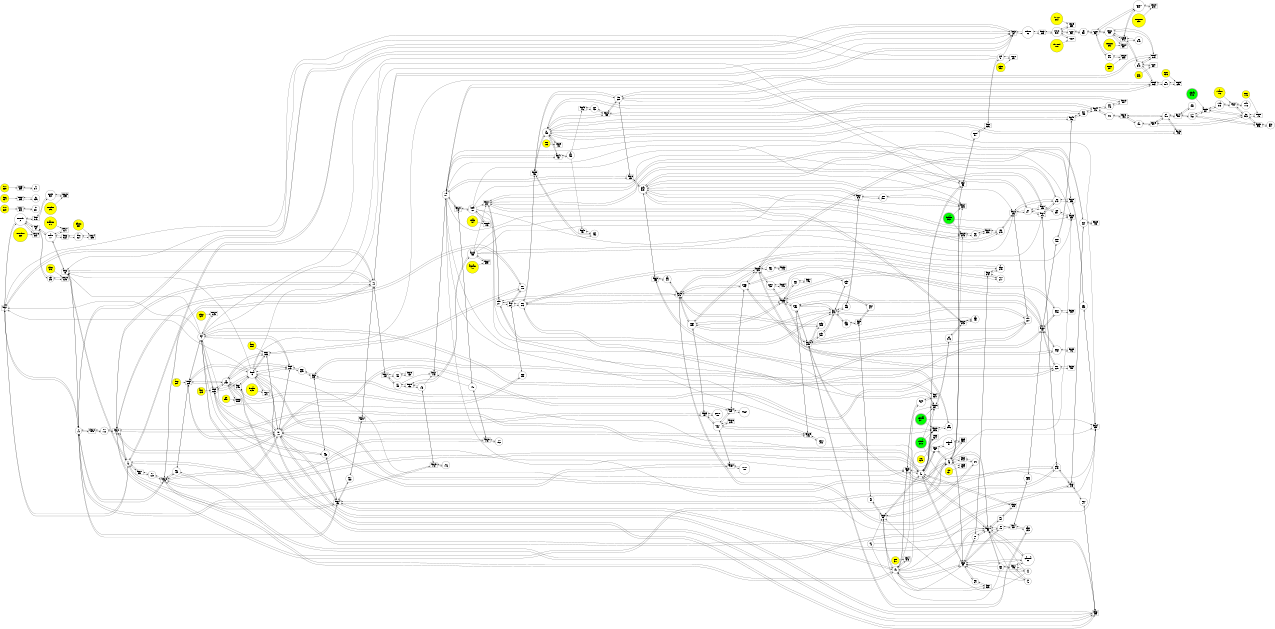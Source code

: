 digraph G {
rankdir = LR;
size ="8.5"
node [shape = box, fillcolor = white, style = filled, label="keq1
1"]; keq1;
node [shape = box, fillcolor = white, style = filled, label="keq2
16"]; keq2;
node [shape = box, fillcolor = white, style = filled, label="keq3
25"]; keq3;
node [shape = box, fillcolor = white, style = filled, label="keq4
34"]; keq4;
node [shape = box, fillcolor = white, style = filled, label="keq5
39"]; keq5;
node [shape = box, fillcolor = white, style = filled, label="keq6
50"]; keq6;
node [shape = box, fillcolor = white, style = filled, label="keq7
56"]; keq7;
node [shape = box, fillcolor = white, style = filled, label="keq8
63"]; keq8;
node [shape = box, fillcolor = white, style = filled, label="keq9
83"]; keq9;
node [shape = box, fillcolor = white, style = filled, label="keq10
93"]; keq10;
node [shape = box, fillcolor = white, style = filled, label="keq11
106"]; keq11;
node [shape = box, fillcolor = white, style = filled, label="keq12
111"]; keq12;
node [shape = box, fillcolor = white, style = filled, label="keq13
122"]; keq13;
node [shape = box, fillcolor = white, style = filled, label="keq14
132"]; keq14;
node [shape = box, fillcolor = white, style = filled, label="keq15
142"]; keq15;
node [shape = box, fillcolor = white, style = filled, label="keq16
148"]; keq16;
node [shape = box, fillcolor = white, style = filled, label="keq17
154"]; keq17;
node [shape = box, fillcolor = white, style = filled, label="keq18
160"]; keq18;
node [shape = box, fillcolor = white, style = filled, label="keq19
162"]; keq19;
node [shape = box, fillcolor = white, style = filled, label="keq20
167"]; keq20;
node [shape = box, fillcolor = white, style = filled, label="keq21
173"]; keq21;
node [shape = box, fillcolor = white, style = filled, label="keq22
178"]; keq22;
node [shape = box, fillcolor = white, style = filled, label="keq23
184"]; keq23;
node [shape = box, fillcolor = white, style = filled, label="keq24
191"]; keq24;
node [shape = box, fillcolor = white, style = filled, label="keq25
198"]; keq25;
node [shape = box, fillcolor = white, style = filled, label="keq26
205"]; keq26;
node [shape = box, fillcolor = white, style = filled, label="feq1
207"]; feq1;
node [shape = box, fillcolor = white, style = filled, label="feq2
215"]; feq2;
node [shape = box, fillcolor = white, style = filled, label="feq3
223"]; feq3;
node [shape = box, fillcolor = white, style = filled, label="feq4
231"]; feq4;
node [shape = box, fillcolor = white, style = filled, label="feq5
237"]; feq5;
node [shape = box, fillcolor = white, style = filled, label="feq6
243"]; feq6;
node [shape = box, fillcolor = white, style = filled, label="feq7
249"]; feq7;
node [shape = box, fillcolor = white, style = filled, label="feq8
255"]; feq8;
node [shape = box, fillcolor = white, style = filled, label="feq9
261"]; feq9;
node [shape = box, fillcolor = white, style = filled, label="feq10
267"]; feq10;
node [shape = box, fillcolor = white, style = filled, label="feq11
277"]; feq11;
node [shape = box, fillcolor = white, style = filled, label="feq12
282"]; feq12;
node [shape = box, fillcolor = white, style = filled, label="feq13
289"]; feq13;
node [shape = box, fillcolor = white, style = filled, label="feq14
301"]; feq14;
node [shape = box, fillcolor = white, style = filled, label="feq15
312"]; feq15;
node [shape = box, fillcolor = white, style = filled, label="feq16
322"]; feq16;
node [shape = box, fillcolor = white, style = filled, label="feq17
328"]; feq17;
node [shape = box, fillcolor = white, style = filled, label="feq18
333"]; feq18;
node [shape = box, fillcolor = white, style = filled, label="feq19
338"]; feq19;
node [shape = box, fillcolor = white, style = filled, label="feq20
343"]; feq20;
node [shape = box, fillcolor = white, style = filled, label="feq21
348"]; feq21;
node [shape = box, fillcolor = white, style = filled, label="feq22
353"]; feq22;
node [shape = box, fillcolor = white, style = filled, label="feq23
358"]; feq23;
node [shape = box, fillcolor = white, style = filled, label="feq24
365"]; feq24;
node [shape = box, fillcolor = white, style = filled, label="feq25
375"]; feq25;
node [shape = box, fillcolor = white, style = filled, label="feq26
381"]; feq26;
node [shape = box, fillcolor = white, style = filled, label="feq27
389"]; feq27;
node [shape = box, fillcolor = white, style = filled, label="feq28
395"]; feq28;
node [shape = box, fillcolor = white, style = filled, label="feq29
403"]; feq29;
node [shape = box, fillcolor = white, style = filled, label="feq30
405"]; feq30;
node [shape = box, fillcolor = white, style = filled, label="feq31
407"]; feq31;
node [shape = box, fillcolor = white, style = filled, label="feq32
419"]; feq32;
node [shape = box, fillcolor = white, style = filled, label="feq33
430"]; feq33;
node [shape = box, fillcolor = white, style = filled, label="feq34
440"]; feq34;
node [shape = box, fillcolor = white, style = filled, label="feq35
442"]; feq35;
node [shape = box, fillcolor = white, style = filled, label="feq36
444"]; feq36;
node [shape = box, fillcolor = white, style = filled, label="feq37
446"]; feq37;
node [shape = box, fillcolor = white, style = filled, label="feq38
448"]; feq38;
node [shape = box, fillcolor = white, style = filled, label="feq39
450"]; feq39;
node [shape = box, fillcolor = white, style = filled, label="feq40
457"]; feq40;
node [shape = box, fillcolor = white, style = filled, label="feq41
461"]; feq41;
node [shape = box, fillcolor = white, style = filled, label="feq42
465"]; feq42;
node [shape = box, fillcolor = white, style = filled, label="feq43
472"]; feq43;
node [shape = box, fillcolor = white, style = filled, label="feq44
475"]; feq44;
node [shape = box, fillcolor = white, style = filled, label="feq45
482"]; feq45;
node [shape = box, fillcolor = white, style = filled, label="feq46
486"]; feq46;
node [shape = box, fillcolor = white, style = filled, label="feq47
490"]; feq47;
node [shape = box, fillcolor = white, style = filled, label="feq48
496"]; feq48;
node [shape = box, fillcolor = white, style = filled, label="feq49
501"]; feq49;
node [shape = box, fillcolor = white, style = filled, label="feq50
506"]; feq50;
node [shape = box, fillcolor = white, style = filled, label="feq51
511"]; feq51;
node [shape = box, fillcolor = white, style = filled, label="deq1
518"]; deq1;
node [shape = box, fillcolor = white, style = filled, label="deq2
522"]; deq2;
node [shape = box, fillcolor = white, style = filled, label="deq3
526"]; deq3;
node [shape = box, fillcolor = white, style = filled, label="deq4
530"]; deq4;
node [shape = box, fillcolor = white, style = filled, label="deq5
533"]; deq5;
node [shape = box, fillcolor = white, style = filled, label="deq6
536"]; deq6;
node [shape = box, fillcolor = white, style = filled, label="deq7
539"]; deq7;
node [shape = box, fillcolor = white, style = filled, label="deq8
542"]; deq8;
node [shape = box, fillcolor = white, style = filled, label="deq9
545"]; deq9;
node [shape = box, fillcolor = white, style = filled, label="deq10
548"]; deq10;
node [shape = box, fillcolor = white, style = filled, label="deq11
551"]; deq11;
node [shape = box, fillcolor = white, style = filled, label="deq12
554"]; deq12;
node [shape = box, fillcolor = white, style = filled, label="deq13
557"]; deq13;
node [shape = box, fillcolor = white, style = filled, label="meq1
560"]; meq1;
node [shape = box, fillcolor = white, style = filled, label="meq2
564"]; meq2;
node [shape = box, fillcolor = white, style = filled, label="meq3
572"]; meq3;
node [shape = box, fillcolor = white, style = filled, label="meq4
579"]; meq4;
node [shape = box, fillcolor = white, style = filled, label="meq5
583"]; meq5;
node [shape = box, fillcolor = white, style = filled, label="meq6
589"]; meq6;
node [shape = box, fillcolor = white, style = filled, label="seq1
593"]; seq1;
node [shape = box, fillcolor = white, style = filled, label="seq2
600"]; seq2;
node [shape = box, fillcolor = white, style = filled, label="seq3
608"]; seq3;
node [shape = box, fillcolor = white, style = filled, label="seq4
616"]; seq4;
node [shape = box, fillcolor = white, style = filled, label="seq5
620"]; seq5;
node [shape = box, fillcolor = white, style = filled, label="seq6
624"]; seq6;
node [shape = box, fillcolor = white, style = filled, label="seq7
628"]; seq7;
node [shape = box, fillcolor = white, style = filled, label="seq8
633"]; seq8;
node [shape = box, fillcolor = white, style = filled, label="seq9
638"]; seq9;
node [shape = box, fillcolor = white, style = filled, label="seq10
643"]; seq10;
node [shape = box, fillcolor = white, style = filled, label="seq11
647"]; seq11;
node [shape = box, fillcolor = white, style = filled, label="seq12
651"]; seq12;
node [shape = box, fillcolor = white, style = filled, label="seq13
655"]; seq13;
node [shape = box, fillcolor = white, style = filled, label="seq14
659"]; seq14;
node [shape = box, fillcolor = white, style = filled, label="seq15
663"]; seq15;
node [shape = box, fillcolor = white, style = filled, label="seq16
667"]; seq16;
node [shape = box, fillcolor = white, style = filled, label="seq17
671"]; seq17;
node [shape = box, fillcolor = white, style = filled, label="seq18
675"]; seq18;
node [shape = box, fillcolor = white, style = filled, label="seq19
679"]; seq19;
node [shape = box, fillcolor = white, style = filled, label="seq20
683"]; seq20;
node [shape = box, fillcolor = white, style = filled, label="seq21
687"]; seq21;
node [shape = box, fillcolor = white, style = filled, label="seq22
691"]; seq22;
node [shape = box, fillcolor = white, style = filled, label="seq23
695"]; seq23;
node [shape = box, fillcolor = white, style = filled, label="seq24
699"]; seq24;
node [shape = box, fillcolor = white, style = filled, label="seq25
703"]; seq25;
node [shape = box, fillcolor = white, style = filled, label="seq26
707"]; seq26;
node [shape = box, fillcolor = white, style = filled, label="seq27
711"]; seq27;
node [shape = box, fillcolor = white, style = filled, label="seq28
718"]; seq28;
node [shape = box, fillcolor = white, style = filled, label="seq29
722"]; seq29;
node [shape = circle, fillcolor = white, style = filled, label="Dnorth
2"]; Dnorth;
node [shape = circle, fillcolor = white, style = filled, label="phi
4"]; phi;
node [shape = circle, fillcolor = white, style = filled, label="theta
6"]; theta;
node [shape = circle, fillcolor = white, style = filled, label="psi
8"]; psi;
node [shape = circle, fillcolor = white, style = filled, label="u
10"]; u;
node [shape = circle, fillcolor = white, style = filled, label="v
12"]; v;
node [shape = circle, fillcolor = white, style = filled, label="w
14"]; w;
node [shape = circle, fillcolor = white, style = filled, label="Deast
17"]; Deast;
node [shape = circle, fillcolor = white, style = filled, label="Ddown
26"]; Ddown;
node [shape = circle, fillcolor = white, style = filled, label="chi
35"]; chi;
node [shape = circle, fillcolor = white, style = filled, label="Dphi
40"]; Dphi;
node [shape = circle, fillcolor = white, style = filled, label="p
44"]; p;
node [shape = circle, fillcolor = white, style = filled, label="q
46"]; q;
node [shape = circle, fillcolor = white, style = filled, label="r
48"]; r;
node [shape = circle, fillcolor = white, style = filled, label="Dtheta
51"]; Dtheta;
node [shape = circle, fillcolor = white, style = filled, label="Dpsi
57"]; Dpsi;
node [shape = circle, fillcolor = white, style = filled, label="Dp
64"]; Dp;
node [shape = circle, fillcolor = white, style = filled, label="Gamma
66"]; Gamma;
node [shape = circle, fillcolor = white, style = filled, label="Jxz
68"]; Jxz;
node [shape = circle, fillcolor = white, style = filled, label="Jx
70"]; Jx;
node [shape = circle, fillcolor = white, style = filled, label="Jy
72"]; Jy;
node [shape = circle, fillcolor = white, style = filled, label="Jz
74"]; Jz;
node [shape = circle, fillcolor = white, style = filled, label="Tx
79"]; Tx;
node [shape = circle, fillcolor = white, style = filled, label="Tz
81"]; Tz;
node [shape = circle, fillcolor = white, style = filled, label="Dq
84"]; Dq;
node [shape = circle, fillcolor = white, style = filled, label="Ty
91"]; Ty;
node [shape = circle, fillcolor = white, style = filled, label="Dr
94"]; Dr;
node [shape = circle, fillcolor = white, style = filled, label="Du
112"]; Du;
node [shape = circle, fillcolor = white, style = filled, label="Fx
118"]; Fx;
node [shape = circle, fillcolor = white, style = filled, label="m
120"]; m;
node [shape = circle, fillcolor = white, style = filled, label="Dv
123"]; Dv;
node [shape = circle, fillcolor = white, style = filled, label="Fy
129"]; Fy;
node [shape = circle, fillcolor = white, style = filled, label="Dw
133"]; Dw;
node [shape = circle, fillcolor = white, style = filled, label="Fz
139"]; Fz;
node [shape = circle, fillcolor = white, style = filled, label="ur
143"]; ur;
node [shape = circle, fillcolor = white, style = filled, label="uw
146"]; uw;
node [shape = circle, fillcolor = white, style = filled, label="vr
149"]; vr;
node [shape = circle, fillcolor = white, style = filled, label="vw
152"]; vw;
node [shape = circle, fillcolor = white, style = filled, label="wr
155"]; wr;
node [shape = circle, fillcolor = white, style = filled, label="ww
158"]; ww;
node [shape = circle, fillcolor = white, style = filled, label="alpha
163"]; alpha;
node [shape = circle, fillcolor = white, style = filled, label="beta
168"]; beta;
node [shape = circle, fillcolor = white, style = filled, label="Va
171"]; Va;
node [shape = circle, fillcolor = white, style = filled, label="mnom
180"]; mnom;
node [shape = circle, fillcolor = white, style = filled, label="merr
182"]; merr;
node [shape = circle, fillcolor = white, style = filled, label="pcgx
185"]; pcgx;
node [shape = circle, fillcolor = white, style = filled, label="perrx
188"]; perrx;
node [shape = circle, fillcolor = white, style = filled, label="pcgy
192"]; pcgy;
node [shape = circle, fillcolor = white, style = filled, label="perry
195"]; perry;
node [shape = circle, fillcolor = white, style = filled, label="pcgz
199"]; pcgz;
node [shape = circle, fillcolor = white, style = filled, label="perrz
202"]; perrz;
node [shape = circle, fillcolor = white, style = filled, label="Fgx
209"]; Fgx;
node [shape = circle, fillcolor = white, style = filled, label="Fax
211"]; Fax;
node [shape = circle, fillcolor = white, style = filled, label="Ftx
213"]; Ftx;
node [shape = circle, fillcolor = white, style = filled, label="Fgy
217"]; Fgy;
node [shape = circle, fillcolor = white, style = filled, label="Fay
219"]; Fay;
node [shape = circle, fillcolor = white, style = filled, label="Fty
221"]; Fty;
node [shape = circle, fillcolor = white, style = filled, label="Fgz
225"]; Fgz;
node [shape = circle, fillcolor = white, style = filled, label="Faz
227"]; Faz;
node [shape = circle, fillcolor = white, style = filled, label="Ftz
229"]; Ftz;
node [shape = circle, fillcolor = white, style = filled, label="Taxt
233"]; Taxt;
node [shape = circle, fillcolor = white, style = filled, label="Ttxt
235"]; Ttxt;
node [shape = circle, fillcolor = white, style = filled, label="Tayt
239"]; Tayt;
node [shape = circle, fillcolor = white, style = filled, label="Ttyt
241"]; Ttyt;
node [shape = circle, fillcolor = white, style = filled, label="Tazt
245"]; Tazt;
node [shape = circle, fillcolor = white, style = filled, label="Ttzt
247"]; Ttzt;
node [shape = circle, fillcolor = white, style = filled, label="g
253"]; g;
node [shape = circle, fillcolor = white, style = filled, label="FD
271"]; FD;
node [shape = circle, fillcolor = white, style = filled, label="FY
273"]; FY;
node [shape = circle, fillcolor = white, style = filled, label="FL
275"]; FL;
node [shape = circle, fillcolor = white, style = filled, label="Tax
291"]; Tax;
node [shape = circle, fillcolor = white, style = filled, label="pcly
295"]; pcly;
node [shape = circle, fillcolor = white, style = filled, label="pclz
297"]; pclz;
node [shape = circle, fillcolor = white, style = filled, label="Tay
303"]; Tay;
node [shape = circle, fillcolor = white, style = filled, label="pclx
307"]; pclx;
node [shape = circle, fillcolor = white, style = filled, label="Taz
314"]; Taz;
node [shape = circle, fillcolor = white, style = filled, label="qbar
323"]; qbar;
node [shape = circle, fillcolor = white, style = filled, label="rho
325"]; rho;
node [shape = circle, fillcolor = white, style = filled, label="CD
331"]; CD;
node [shape = circle, fillcolor = white, style = filled, label="CY
336"]; CY;
node [shape = circle, fillcolor = white, style = filled, label="CL
341"]; CL;
node [shape = circle, fillcolor = white, style = filled, label="Cl
346"]; Cl;
node [shape = circle, fillcolor = white, style = filled, label="Cm
351"]; Cm;
node [shape = circle, fillcolor = white, style = filled, label="Cn
356"]; Cn;
node [shape = doublecircle, fillcolor = green, style = filled, label="deltae
363"]; deltae;
node [shape = doublecircle, fillcolor = green, style = filled, label="deltaa
371"]; deltaa;
node [shape = doublecircle, fillcolor = green, style = filled, label="deltar
373"]; deltar;
node [shape = circle, fillcolor = white, style = filled, label="Ttx
409"]; Ttx;
node [shape = circle, fillcolor = white, style = filled, label="ppry
413"]; ppry;
node [shape = circle, fillcolor = white, style = filled, label="pprz
415"]; pprz;
node [shape = circle, fillcolor = white, style = filled, label="Tty
421"]; Tty;
node [shape = circle, fillcolor = white, style = filled, label="pprx
425"]; pprx;
node [shape = circle, fillcolor = white, style = filled, label="Ttz
432"]; Ttz;
node [shape = circle, fillcolor = white, style = filled, label="CT
452"]; CT;
node [shape = circle, fillcolor = white, style = filled, label="n
455"]; n;
node [shape = circle, fillcolor = white, style = filled, label="Jar
459"]; Jar;
node [shape = circle, fillcolor = white, style = filled, label="Pp
466"]; Pp;
node [shape = circle, fillcolor = white, style = filled, label="Cp
468"]; Cp;
node [shape = circle, fillcolor = white, style = filled, label="Dn
476"]; Dn;
node [shape = circle, fillcolor = white, style = filled, label="Pe
478"]; Pe;
node [shape = circle, fillcolor = white, style = filled, label="Ei
488"]; Ei;
node [shape = circle, fillcolor = white, style = filled, label="Vin
492"]; Vin;
node [shape = circle, fillcolor = white, style = filled, label="Im
494"]; Im;
node [shape = circle, fillcolor = white, style = filled, label="Ii
499"]; Ii;
node [shape = circle, fillcolor = white, style = filled, label="Iin
503"]; Iin;
node [shape = circle, fillcolor = white, style = filled, label="Pin
507"]; Pin;
node [shape = circle, fillcolor = white, style = filled, label="Vbat
513"]; Vbat;
node [shape = doublecircle, fillcolor = green, style = filled, label="deltat
516"]; deltat;
node [shape = circle, fillcolor = white, style = filled, label="north
520"]; north;
node [shape = circle, fillcolor = white, style = filled, label="east
524"]; east;
node [shape = circle, fillcolor = white, style = filled, label="down
528"]; down;
node [shape = circle, fillcolor = white, style = filled, label="H
561"]; H;
node [shape = circle, fillcolor = white, style = filled, label="temp
565"]; temp;
node [shape = circle, fillcolor = white, style = filled, label="temp0
567"]; temp0;
node [shape = circle, fillcolor = white, style = filled, label="H0
570"]; H0;
node [shape = circle, fillcolor = white, style = filled, label="P
573"]; P;
node [shape = circle, fillcolor = white, style = filled, label="P0
575"]; P0;
node [shape = circle, fillcolor = white, style = filled, label="Pt
584"]; Pt;
node [shape = circle, fillcolor = yellow, style = filled, label="g0
591"]; g0;
node [shape = circle, fillcolor = yellow, style = filled, label="amx
594"]; amx;
node [shape = circle, fillcolor = yellow, style = filled, label="amy
601"]; amy;
node [shape = circle, fillcolor = yellow, style = filled, label="amz
609"]; amz;
node [shape = circle, fillcolor = yellow, style = filled, label="pm
617"]; pm;
node [shape = circle, fillcolor = yellow, style = filled, label="qm
621"]; qm;
node [shape = circle, fillcolor = yellow, style = filled, label="rm
625"]; rm;
node [shape = circle, fillcolor = yellow, style = filled, label="hmx
629"]; hmx;
node [shape = circle, fillcolor = white, style = filled, label="hx
631"]; hx;
node [shape = circle, fillcolor = yellow, style = filled, label="hmy
634"]; hmy;
node [shape = circle, fillcolor = white, style = filled, label="hy
636"]; hy;
node [shape = circle, fillcolor = yellow, style = filled, label="hmz
639"]; hmz;
node [shape = circle, fillcolor = white, style = filled, label="hz
641"]; hz;
node [shape = circle, fillcolor = yellow, style = filled, label="phim
644"]; phim;
node [shape = circle, fillcolor = yellow, style = filled, label="thetam
648"]; thetam;
node [shape = circle, fillcolor = yellow, style = filled, label="psim
652"]; psim;
node [shape = circle, fillcolor = yellow, style = filled, label="northm
656"]; northm;
node [shape = circle, fillcolor = yellow, style = filled, label="eastm
660"]; eastm;
node [shape = circle, fillcolor = yellow, style = filled, label="downm
664"]; downm;
node [shape = circle, fillcolor = yellow, style = filled, label="Dnorthm
668"]; Dnorthm;
node [shape = circle, fillcolor = yellow, style = filled, label="Deastm
672"]; Deastm;
node [shape = circle, fillcolor = yellow, style = filled, label="chim
676"]; chim;
node [shape = circle, fillcolor = yellow, style = filled, label="temp0m
680"]; temp0m;
node [shape = circle, fillcolor = yellow, style = filled, label="H0m
684"]; H0m;
node [shape = circle, fillcolor = yellow, style = filled, label="Pm
688"]; Pm;
node [shape = circle, fillcolor = yellow, style = filled, label="tempm
692"]; tempm;
node [shape = circle, fillcolor = yellow, style = filled, label="Ptm
696"]; Ptm;
node [shape = circle, fillcolor = yellow, style = filled, label="alpham
700"]; alpham;
node [shape = circle, fillcolor = yellow, style = filled, label="betam
704"]; betam;
node [shape = circle, fillcolor = yellow, style = filled, label="downml
708"]; downml;
node [shape = circle, fillcolor = yellow, style = filled, label="Vbatm
712"]; Vbatm;
node [shape = circle, fillcolor = white, style = filled, label="Rbat
716"]; Rbat;
node [shape = circle, fillcolor = yellow, style = filled, label="Iom
719"]; Iom;
node [shape = circle, fillcolor = yellow, style = filled, label="nm
723"]; nm;
keq1 -> Dnorth [penwidth = 1];
Dnorth -> keq1 [penwidth = 1];
phi -> keq1 [penwidth = 1];
theta -> keq1 [penwidth = 1];
psi -> keq1 [penwidth = 1];
keq1 -> u [penwidth = 1];
u -> keq1 [penwidth = 1];
keq1 -> v [penwidth = 1];
v -> keq1 [penwidth = 1];
keq1 -> w [penwidth = 1];
w -> keq1 [penwidth = 1];
keq2 -> Deast [penwidth = 1];
Deast -> keq2 [penwidth = 1];
phi -> keq2 [penwidth = 1];
theta -> keq2 [penwidth = 1];
psi -> keq2 [penwidth = 1];
keq2 -> u [penwidth = 1];
u -> keq2 [penwidth = 1];
keq2 -> v [penwidth = 1];
v -> keq2 [penwidth = 1];
keq2 -> w [penwidth = 1];
w -> keq2 [penwidth = 1];
keq3 -> Ddown [penwidth = 1];
Ddown -> keq3 [penwidth = 1];
phi -> keq3 [penwidth = 1];
theta -> keq3 [penwidth = 1];
psi -> keq3 [penwidth = 1];
keq3 -> u [penwidth = 1];
u -> keq3 [penwidth = 1];
keq3 -> v [penwidth = 1];
v -> keq3 [penwidth = 1];
keq3 -> w [penwidth = 1];
w -> keq3 [penwidth = 1];
keq4 -> chi [penwidth = 1];
chi -> keq4 [penwidth = 1];
keq4 -> Deast [penwidth = 1];
Deast -> keq4 [penwidth = 1];
keq4 -> Dnorth [penwidth = 1];
Dnorth -> keq4 [penwidth = 1];
keq5 -> Dphi [penwidth = 1];
Dphi -> keq5 [penwidth = 1];
phi -> keq5 [penwidth = 1];
theta -> keq5 [penwidth = 1];
keq5 -> p [penwidth = 1];
p -> keq5 [penwidth = 1];
keq5 -> q [penwidth = 1];
q -> keq5 [penwidth = 1];
keq5 -> r [penwidth = 1];
r -> keq5 [penwidth = 1];
keq6 -> Dtheta [penwidth = 1];
Dtheta -> keq6 [penwidth = 1];
phi -> keq6 [penwidth = 1];
keq6 -> q [penwidth = 1];
q -> keq6 [penwidth = 1];
keq6 -> r [penwidth = 1];
r -> keq6 [penwidth = 1];
keq7 -> Dpsi [penwidth = 1];
Dpsi -> keq7 [penwidth = 1];
phi -> keq7 [penwidth = 1];
theta -> keq7 [penwidth = 1];
keq7 -> q [penwidth = 1];
q -> keq7 [penwidth = 1];
keq7 -> r [penwidth = 1];
r -> keq7 [penwidth = 1];
keq8 -> Dp [penwidth = 1];
Dp -> keq8 [penwidth = 1];
keq8 -> Gamma [penwidth = 1];
Gamma -> keq8 [penwidth = 1];
Jxz -> keq8 [penwidth = 1];
Jx -> keq8 [penwidth = 1];
Jy -> keq8 [penwidth = 1];
Jz -> keq8 [penwidth = 1];
keq8 -> p [penwidth = 1];
p -> keq8 [penwidth = 1];
keq8 -> q [penwidth = 1];
q -> keq8 [penwidth = 1];
keq8 -> r [penwidth = 1];
r -> keq8 [penwidth = 1];
keq8 -> Tx [penwidth = 1];
Tx -> keq8 [penwidth = 1];
keq8 -> Tz [penwidth = 1];
Tz -> keq8 [penwidth = 1];
keq9 -> Dq [penwidth = 1];
Dq -> keq9 [penwidth = 1];
Jy -> keq9 [penwidth = 1];
Jz -> keq9 [penwidth = 1];
Jxz -> keq9 [penwidth = 1];
keq9 -> p [penwidth = 1];
p -> keq9 [penwidth = 1];
keq9 -> r [penwidth = 1];
r -> keq9 [penwidth = 1];
keq9 -> Ty [penwidth = 1];
Ty -> keq9 [penwidth = 1];
keq10 -> Dr [penwidth = 1];
Dr -> keq10 [penwidth = 1];
keq10 -> Gamma [penwidth = 1];
Gamma -> keq10 [penwidth = 1];
Jx -> keq10 [penwidth = 1];
Jy -> keq10 [penwidth = 1];
Jz -> keq10 [penwidth = 1];
keq10 -> Jxz [penwidth = 1];
Jxz -> keq10 [penwidth = 1];
keq10 -> p [penwidth = 1];
p -> keq10 [penwidth = 1];
keq10 -> q [penwidth = 1];
q -> keq10 [penwidth = 1];
keq10 -> r [penwidth = 1];
r -> keq10 [penwidth = 1];
keq10 -> Tx [penwidth = 1];
Tx -> keq10 [penwidth = 1];
keq10 -> Tz [penwidth = 1];
Tz -> keq10 [penwidth = 1];
keq11 -> Gamma [penwidth = 1];
Gamma -> keq11 [penwidth = 1];
keq11 -> Jx [penwidth = 1];
Jx -> keq11 [penwidth = 1];
keq11 -> Jz [penwidth = 1];
Jz -> keq11 [penwidth = 1];
keq11 -> Jxz [penwidth = 1];
Jxz -> keq11 [penwidth = 1];
keq12 -> Du [penwidth = 1];
Du -> keq12 [penwidth = 1];
keq12 -> v [penwidth = 1];
v -> keq12 [penwidth = 1];
keq12 -> w [penwidth = 1];
w -> keq12 [penwidth = 1];
keq12 -> r [penwidth = 1];
r -> keq12 [penwidth = 1];
keq12 -> q [penwidth = 1];
q -> keq12 [penwidth = 1];
keq12 -> Fx [penwidth = 1];
Fx -> keq12 [penwidth = 1];
keq12 -> m [penwidth = 1];
m -> keq12 [penwidth = 1];
keq13 -> Dv [penwidth = 1];
Dv -> keq13 [penwidth = 1];
keq13 -> u [penwidth = 1];
u -> keq13 [penwidth = 1];
keq13 -> w [penwidth = 1];
w -> keq13 [penwidth = 1];
keq13 -> p [penwidth = 1];
p -> keq13 [penwidth = 1];
keq13 -> r [penwidth = 1];
r -> keq13 [penwidth = 1];
keq13 -> Fy [penwidth = 1];
Fy -> keq13 [penwidth = 1];
keq13 -> m [penwidth = 1];
m -> keq13 [penwidth = 1];
keq14 -> Dw [penwidth = 1];
Dw -> keq14 [penwidth = 1];
keq14 -> u [penwidth = 1];
u -> keq14 [penwidth = 1];
keq14 -> v [penwidth = 1];
v -> keq14 [penwidth = 1];
keq14 -> p [penwidth = 1];
p -> keq14 [penwidth = 1];
keq14 -> q [penwidth = 1];
q -> keq14 [penwidth = 1];
keq14 -> Fz [penwidth = 1];
Fz -> keq14 [penwidth = 1];
keq14 -> m [penwidth = 1];
m -> keq14 [penwidth = 1];
keq15 -> ur [penwidth = 1];
ur -> keq15 [penwidth = 1];
keq15 -> u [penwidth = 1];
u -> keq15 [penwidth = 1];
keq15 -> uw [penwidth = 1];
uw -> keq15 [penwidth = 1];
keq16 -> vr [penwidth = 1];
vr -> keq16 [penwidth = 1];
keq16 -> v [penwidth = 1];
v -> keq16 [penwidth = 1];
keq16 -> vw [penwidth = 1];
vw -> keq16 [penwidth = 1];
keq17 -> wr [penwidth = 1];
wr -> keq17 [penwidth = 1];
keq17 -> w [penwidth = 1];
w -> keq17 [penwidth = 1];
keq17 -> ww [penwidth = 1];
ww -> keq17 [penwidth = 1];
keq18 -> ww [penwidth = 1];
ww -> keq18 [penwidth = 1];
keq19 -> alpha [penwidth = 1];
alpha -> keq19 [penwidth = 1];
keq19 -> wr [penwidth = 1];
wr -> keq19 [penwidth = 1];
keq19 -> ur [penwidth = 1];
ur -> keq19 [penwidth = 1];
keq20 -> beta [penwidth = 1];
beta -> keq20 [penwidth = 1];
keq20 -> vr [penwidth = 1];
vr -> keq20 [penwidth = 1];
keq20 -> Va [penwidth = 1];
Va -> keq20 [penwidth = 1];
keq21 -> Va [penwidth = 1];
Va -> keq21 [penwidth = 1];
ur -> keq21 [penwidth = 1];
vr -> keq21 [penwidth = 1];
wr -> keq21 [penwidth = 1];
keq22 -> m [penwidth = 1];
m -> keq22 [penwidth = 1];
keq22 -> mnom [penwidth = 1];
mnom -> keq22 [penwidth = 1];
keq22 -> merr [penwidth = 1];
merr -> keq22 [penwidth = 1];
keq23 -> pcgx [penwidth = 1];
pcgx -> keq23 [penwidth = 1];
keq23 -> m [penwidth = 1];
m -> keq23 [penwidth = 1];
keq23 -> perrx [penwidth = 1];
perrx -> keq23 [penwidth = 1];
keq23 -> merr [penwidth = 1];
merr -> keq23 [penwidth = 1];
keq24 -> pcgy [penwidth = 1];
pcgy -> keq24 [penwidth = 1];
keq24 -> m [penwidth = 1];
m -> keq24 [penwidth = 1];
keq24 -> perry [penwidth = 1];
perry -> keq24 [penwidth = 1];
keq24 -> merr [penwidth = 1];
merr -> keq24 [penwidth = 1];
keq25 -> pcgz [penwidth = 1];
pcgz -> keq25 [penwidth = 1];
keq25 -> m [penwidth = 1];
m -> keq25 [penwidth = 1];
keq25 -> perrz [penwidth = 1];
perrz -> keq25 [penwidth = 1];
keq25 -> merr [penwidth = 1];
merr -> keq25 [penwidth = 1];
keq26 -> merr [penwidth = 1];
merr -> keq26 [penwidth = 1];
feq1 -> Fx [penwidth = 1];
Fx -> feq1 [penwidth = 1];
feq1 -> Fgx [penwidth = 1];
Fgx -> feq1 [penwidth = 1];
feq1 -> Fax [penwidth = 1];
Fax -> feq1 [penwidth = 1];
feq1 -> Ftx [penwidth = 1];
Ftx -> feq1 [penwidth = 1];
feq2 -> Fy [penwidth = 1];
Fy -> feq2 [penwidth = 1];
feq2 -> Fgy [penwidth = 1];
Fgy -> feq2 [penwidth = 1];
feq2 -> Fay [penwidth = 1];
Fay -> feq2 [penwidth = 1];
feq2 -> Fty [penwidth = 1];
Fty -> feq2 [penwidth = 1];
feq3 -> Fz [penwidth = 1];
Fz -> feq3 [penwidth = 1];
feq3 -> Fgz [penwidth = 1];
Fgz -> feq3 [penwidth = 1];
feq3 -> Faz [penwidth = 1];
Faz -> feq3 [penwidth = 1];
feq3 -> Ftz [penwidth = 1];
Ftz -> feq3 [penwidth = 1];
feq4 -> Tx [penwidth = 1];
Tx -> feq4 [penwidth = 1];
feq4 -> Taxt [penwidth = 1];
Taxt -> feq4 [penwidth = 1];
feq4 -> Ttxt [penwidth = 1];
Ttxt -> feq4 [penwidth = 1];
feq5 -> Ty [penwidth = 1];
Ty -> feq5 [penwidth = 1];
feq5 -> Tayt [penwidth = 1];
Tayt -> feq5 [penwidth = 1];
feq5 -> Ttyt [penwidth = 1];
Ttyt -> feq5 [penwidth = 1];
feq6 -> Tz [penwidth = 1];
Tz -> feq6 [penwidth = 1];
feq6 -> Tazt [penwidth = 1];
Tazt -> feq6 [penwidth = 1];
feq6 -> Ttzt [penwidth = 1];
Ttzt -> feq6 [penwidth = 1];
feq7 -> Fgx [penwidth = 1];
Fgx -> feq7 [penwidth = 1];
feq7 -> theta [penwidth = 1];
theta -> feq7 [penwidth = 1];
feq7 -> m [penwidth = 1];
m -> feq7 [penwidth = 1];
feq7 -> g [penwidth = 1];
g -> feq7 [penwidth = 1];
feq8 -> Fgy [penwidth = 1];
Fgy -> feq8 [penwidth = 1];
feq8 -> phi [penwidth = 1];
phi -> feq8 [penwidth = 1];
feq8 -> theta [penwidth = 1];
theta -> feq8 [penwidth = 1];
feq8 -> m [penwidth = 1];
m -> feq8 [penwidth = 1];
feq8 -> g [penwidth = 1];
g -> feq8 [penwidth = 1];
feq9 -> Fgz [penwidth = 1];
Fgz -> feq9 [penwidth = 1];
feq9 -> phi [penwidth = 1];
phi -> feq9 [penwidth = 1];
feq9 -> theta [penwidth = 1];
theta -> feq9 [penwidth = 1];
feq9 -> m [penwidth = 1];
m -> feq9 [penwidth = 1];
feq9 -> g [penwidth = 1];
g -> feq9 [penwidth = 1];
feq10 -> Fax [penwidth = 1];
Fax -> feq10 [penwidth = 1];
alpha -> feq10 [penwidth = 1];
beta -> feq10 [penwidth = 1];
feq10 -> FD [penwidth = 1];
FD -> feq10 [penwidth = 1];
feq10 -> FY [penwidth = 1];
FY -> feq10 [penwidth = 1];
feq10 -> FL [penwidth = 1];
FL -> feq10 [penwidth = 1];
feq11 -> Fay [penwidth = 1];
Fay -> feq11 [penwidth = 1];
beta -> feq11 [penwidth = 1];
feq11 -> FD [penwidth = 1];
FD -> feq11 [penwidth = 1];
feq11 -> FY [penwidth = 1];
FY -> feq11 [penwidth = 1];
feq12 -> Faz [penwidth = 1];
Faz -> feq12 [penwidth = 1];
alpha -> feq12 [penwidth = 1];
beta -> feq12 [penwidth = 1];
feq12 -> FD [penwidth = 1];
FD -> feq12 [penwidth = 1];
feq12 -> FY [penwidth = 1];
FY -> feq12 [penwidth = 1];
feq12 -> FL [penwidth = 1];
FL -> feq12 [penwidth = 1];
feq13 -> Taxt [penwidth = 1];
Taxt -> feq13 [penwidth = 1];
feq13 -> Tax [penwidth = 1];
Tax -> feq13 [penwidth = 1];
feq13 -> pcgy [penwidth = 1];
pcgy -> feq13 [penwidth = 1];
feq13 -> pcgz [penwidth = 1];
pcgz -> feq13 [penwidth = 1];
feq13 -> pcly [penwidth = 1];
pcly -> feq13 [penwidth = 1];
feq13 -> pclz [penwidth = 1];
pclz -> feq13 [penwidth = 1];
feq13 -> Fay [penwidth = 1];
Fay -> feq13 [penwidth = 1];
feq13 -> Faz [penwidth = 1];
Faz -> feq13 [penwidth = 1];
feq14 -> Tayt [penwidth = 1];
Tayt -> feq14 [penwidth = 1];
feq14 -> Tay [penwidth = 1];
Tay -> feq14 [penwidth = 1];
feq14 -> pcgx [penwidth = 1];
pcgx -> feq14 [penwidth = 1];
feq14 -> pcgz [penwidth = 1];
pcgz -> feq14 [penwidth = 1];
feq14 -> pclx [penwidth = 1];
pclx -> feq14 [penwidth = 1];
feq14 -> pclz [penwidth = 1];
pclz -> feq14 [penwidth = 1];
feq14 -> Fax [penwidth = 1];
Fax -> feq14 [penwidth = 1];
feq14 -> Faz [penwidth = 1];
Faz -> feq14 [penwidth = 1];
feq15 -> Tazt [penwidth = 1];
Tazt -> feq15 [penwidth = 1];
feq15 -> Taz [penwidth = 1];
Taz -> feq15 [penwidth = 1];
feq15 -> pcgx [penwidth = 1];
pcgx -> feq15 [penwidth = 1];
feq15 -> pcgy [penwidth = 1];
pcgy -> feq15 [penwidth = 1];
feq15 -> pclx [penwidth = 1];
pclx -> feq15 [penwidth = 1];
feq15 -> pcly [penwidth = 1];
pcly -> feq15 [penwidth = 1];
feq15 -> Fax [penwidth = 1];
Fax -> feq15 [penwidth = 1];
feq15 -> Fay [penwidth = 1];
Fay -> feq15 [penwidth = 1];
feq16 -> qbar [penwidth = 1];
qbar -> feq16 [penwidth = 1];
feq16 -> rho [penwidth = 1];
rho -> feq16 [penwidth = 1];
feq16 -> Va [penwidth = 1];
Va -> feq16 [penwidth = 1];
feq17 -> FD [penwidth = 1];
FD -> feq17 [penwidth = 1];
feq17 -> qbar [penwidth = 1];
qbar -> feq17 [penwidth = 1];
feq17 -> CD [penwidth = 1];
CD -> feq17 [penwidth = 1];
feq18 -> FY [penwidth = 1];
FY -> feq18 [penwidth = 1];
feq18 -> qbar [penwidth = 1];
qbar -> feq18 [penwidth = 1];
feq18 -> CY [penwidth = 1];
CY -> feq18 [penwidth = 1];
feq19 -> FL [penwidth = 1];
FL -> feq19 [penwidth = 1];
feq19 -> qbar [penwidth = 1];
qbar -> feq19 [penwidth = 1];
feq19 -> CL [penwidth = 1];
CL -> feq19 [penwidth = 1];
feq20 -> Tax [penwidth = 1];
Tax -> feq20 [penwidth = 1];
feq20 -> qbar [penwidth = 1];
qbar -> feq20 [penwidth = 1];
feq20 -> Cl [penwidth = 1];
Cl -> feq20 [penwidth = 1];
feq21 -> Tay [penwidth = 1];
Tay -> feq21 [penwidth = 1];
feq21 -> qbar [penwidth = 1];
qbar -> feq21 [penwidth = 1];
feq21 -> Cm [penwidth = 1];
Cm -> feq21 [penwidth = 1];
feq22 -> Taz [penwidth = 1];
Taz -> feq22 [penwidth = 1];
feq22 -> qbar [penwidth = 1];
qbar -> feq22 [penwidth = 1];
feq22 -> Cn [penwidth = 1];
Cn -> feq22 [penwidth = 1];
feq23 -> CD [penwidth = 1];
CD -> feq23 [penwidth = 1];
Va -> feq23 [penwidth = 1];
alpha -> feq23 [penwidth = 1];
q -> feq23 [penwidth = 1];
deltae -> feq23 [penwidth = 1];
feq24 -> CY [penwidth = 1];
CY -> feq24 [penwidth = 1];
Va -> feq24 [penwidth = 1];
beta -> feq24 [penwidth = 1];
p -> feq24 [penwidth = 1];
r -> feq24 [penwidth = 1];
deltaa -> feq24 [penwidth = 1];
deltar -> feq24 [penwidth = 1];
feq25 -> CL [penwidth = 1];
CL -> feq25 [penwidth = 1];
Va -> feq25 [penwidth = 1];
alpha -> feq25 [penwidth = 1];
q -> feq25 [penwidth = 1];
deltae -> feq25 [penwidth = 1];
feq26 -> Cl [penwidth = 1];
Cl -> feq26 [penwidth = 1];
Va -> feq26 [penwidth = 1];
beta -> feq26 [penwidth = 1];
p -> feq26 [penwidth = 1];
r -> feq26 [penwidth = 1];
deltaa -> feq26 [penwidth = 1];
deltar -> feq26 [penwidth = 1];
feq27 -> Cm [penwidth = 1];
Cm -> feq27 [penwidth = 1];
Va -> feq27 [penwidth = 1];
alpha -> feq27 [penwidth = 1];
q -> feq27 [penwidth = 1];
deltae -> feq27 [penwidth = 1];
feq28 -> Cn [penwidth = 1];
Cn -> feq28 [penwidth = 1];
Va -> feq28 [penwidth = 1];
beta -> feq28 [penwidth = 1];
p -> feq28 [penwidth = 1];
r -> feq28 [penwidth = 1];
deltaa -> feq28 [penwidth = 1];
deltar -> feq28 [penwidth = 1];
feq29 -> Fty [penwidth = 1];
Fty -> feq29 [penwidth = 1];
feq30 -> Ftz [penwidth = 1];
Ftz -> feq30 [penwidth = 1];
feq31 -> Ttxt [penwidth = 1];
Ttxt -> feq31 [penwidth = 1];
feq31 -> Ttx [penwidth = 1];
Ttx -> feq31 [penwidth = 1];
feq31 -> pcgy [penwidth = 1];
pcgy -> feq31 [penwidth = 1];
feq31 -> pcgz [penwidth = 1];
pcgz -> feq31 [penwidth = 1];
feq31 -> ppry [penwidth = 1];
ppry -> feq31 [penwidth = 1];
feq31 -> pprz [penwidth = 1];
pprz -> feq31 [penwidth = 1];
feq31 -> Ftx [penwidth = 1];
Ftx -> feq31 [penwidth = 1];
feq31 -> Ftz [penwidth = 1];
Ftz -> feq31 [penwidth = 1];
feq32 -> Ttyt [penwidth = 1];
Ttyt -> feq32 [penwidth = 1];
feq32 -> Tty [penwidth = 1];
Tty -> feq32 [penwidth = 1];
feq32 -> pcgx [penwidth = 1];
pcgx -> feq32 [penwidth = 1];
feq32 -> pcgz [penwidth = 1];
pcgz -> feq32 [penwidth = 1];
feq32 -> pprx [penwidth = 1];
pprx -> feq32 [penwidth = 1];
feq32 -> pprz [penwidth = 1];
pprz -> feq32 [penwidth = 1];
feq32 -> Ftx [penwidth = 1];
Ftx -> feq32 [penwidth = 1];
feq32 -> Ftz [penwidth = 1];
Ftz -> feq32 [penwidth = 1];
feq33 -> Ttzt [penwidth = 1];
Ttzt -> feq33 [penwidth = 1];
feq33 -> Ttz [penwidth = 1];
Ttz -> feq33 [penwidth = 1];
feq33 -> pcgx [penwidth = 1];
pcgx -> feq33 [penwidth = 1];
feq33 -> pcgy [penwidth = 1];
pcgy -> feq33 [penwidth = 1];
feq33 -> pprx [penwidth = 1];
pprx -> feq33 [penwidth = 1];
feq33 -> ppry [penwidth = 1];
ppry -> feq33 [penwidth = 1];
feq33 -> Ftx [penwidth = 1];
Ftx -> feq33 [penwidth = 1];
feq33 -> Fty [penwidth = 1];
Fty -> feq33 [penwidth = 1];
feq34 -> pprx [penwidth = 1];
pprx -> feq34 [penwidth = 1];
feq35 -> ppry [penwidth = 1];
ppry -> feq35 [penwidth = 1];
feq36 -> pprz [penwidth = 1];
pprz -> feq36 [penwidth = 1];
feq37 -> Tty [penwidth = 1];
Tty -> feq37 [penwidth = 1];
feq38 -> Ttz [penwidth = 1];
Ttz -> feq38 [penwidth = 1];
feq39 -> Ftx [penwidth = 1];
Ftx -> feq39 [penwidth = 1];
feq39 -> CT [penwidth = 1];
CT -> feq39 [penwidth = 1];
feq39 -> rho [penwidth = 1];
rho -> feq39 [penwidth = 1];
feq39 -> n [penwidth = 1];
n -> feq39 [penwidth = 1];
feq40 -> CT [penwidth = 1];
CT -> feq40 [penwidth = 1];
Jar -> feq40 [penwidth = 1];
feq41 -> Jar [penwidth = 1];
Jar -> feq41 [penwidth = 1];
feq41 -> Va [penwidth = 1];
Va -> feq41 [penwidth = 1];
feq41 -> n [penwidth = 1];
n -> feq41 [penwidth = 1];
feq42 -> Pp [penwidth = 1];
Pp -> feq42 [penwidth = 1];
feq42 -> Cp [penwidth = 1];
Cp -> feq42 [penwidth = 1];
feq42 -> rho [penwidth = 1];
rho -> feq42 [penwidth = 1];
feq42 -> n [penwidth = 1];
n -> feq42 [penwidth = 1];
feq43 -> Cp [penwidth = 1];
Cp -> feq43 [penwidth = 1];
Jar -> feq43 [penwidth = 1];
feq44 -> Dn [penwidth = 1];
Dn -> feq44 [penwidth = 1];
feq44 -> Pe [penwidth = 1];
Pe -> feq44 [penwidth = 1];
feq44 -> Pp [penwidth = 1];
Pp -> feq44 [penwidth = 1];
feq44 -> n [penwidth = 1];
n -> feq44 [penwidth = 1];
feq45 -> Ttx [penwidth = 1];
Ttx -> feq45 [penwidth = 1];
feq45 -> Pp [penwidth = 1];
Pp -> feq45 [penwidth = 1];
feq45 -> n [penwidth = 1];
n -> feq45 [penwidth = 1];
feq46 -> n [penwidth = 1];
n -> feq46 [penwidth = 1];
feq46 -> Ei [penwidth = 1];
Ei -> feq46 [penwidth = 1];
feq47 -> Ei [penwidth = 1];
Ei -> feq47 [penwidth = 1];
feq47 -> Vin [penwidth = 1];
Vin -> feq47 [penwidth = 1];
feq47 -> Im [penwidth = 1];
Im -> feq47 [penwidth = 1];
feq48 -> Pe [penwidth = 1];
Pe -> feq48 [penwidth = 1];
feq48 -> Ei [penwidth = 1];
Ei -> feq48 [penwidth = 1];
feq48 -> Ii [penwidth = 1];
Ii -> feq48 [penwidth = 1];
feq49 -> Ii [penwidth = 1];
Ii -> feq49 [penwidth = 1];
feq49 -> Iin [penwidth = 1];
Iin -> feq49 [penwidth = 1];
feq49 -> Ei [penwidth = 1];
Ei -> feq49 [penwidth = 1];
feq50 -> Pin [penwidth = 1];
Pin -> feq50 [penwidth = 1];
feq50 -> Vin [penwidth = 1];
Vin -> feq50 [penwidth = 1];
feq50 -> Iin [penwidth = 1];
Iin -> feq50 [penwidth = 1];
feq51 -> Vin [penwidth = 1];
Vin -> feq51 [penwidth = 1];
feq51 -> Vbat [penwidth = 1];
Vbat -> feq51 [penwidth = 1];
feq51 -> Iin [penwidth = 1];
Iin -> feq51 [penwidth = 1];
deltat -> feq51 [penwidth = 1];
deq1 -> Dnorth [penwidth = 1];
Dnorth -> deq1 [penwidth = 1];
deq1 -> north [penwidth = 1];
north -> deq1 [penwidth = 1];
deq2 -> Deast [penwidth = 1];
Deast -> deq2 [penwidth = 1];
deq2 -> east [penwidth = 1];
east -> deq2 [penwidth = 1];
deq3 -> Ddown [penwidth = 1];
Ddown -> deq3 [penwidth = 1];
deq3 -> down [penwidth = 1];
down -> deq3 [penwidth = 1];
deq4 -> Dphi [penwidth = 1];
Dphi -> deq4 [penwidth = 1];
deq4 -> phi [penwidth = 1];
phi -> deq4 [penwidth = 1];
deq5 -> Dtheta [penwidth = 1];
Dtheta -> deq5 [penwidth = 1];
deq5 -> theta [penwidth = 1];
theta -> deq5 [penwidth = 1];
deq6 -> Dpsi [penwidth = 1];
Dpsi -> deq6 [penwidth = 1];
deq6 -> psi [penwidth = 1];
psi -> deq6 [penwidth = 1];
deq7 -> Dp [penwidth = 1];
Dp -> deq7 [penwidth = 1];
deq7 -> p [penwidth = 1];
p -> deq7 [penwidth = 1];
deq8 -> Dq [penwidth = 1];
Dq -> deq8 [penwidth = 1];
deq8 -> q [penwidth = 1];
q -> deq8 [penwidth = 1];
deq9 -> Dr [penwidth = 1];
Dr -> deq9 [penwidth = 1];
deq9 -> r [penwidth = 1];
r -> deq9 [penwidth = 1];
deq10 -> Du [penwidth = 1];
Du -> deq10 [penwidth = 1];
deq10 -> u [penwidth = 1];
u -> deq10 [penwidth = 1];
deq11 -> Dv [penwidth = 1];
Dv -> deq11 [penwidth = 1];
deq11 -> v [penwidth = 1];
v -> deq11 [penwidth = 1];
deq12 -> Dw [penwidth = 1];
Dw -> deq12 [penwidth = 1];
deq12 -> w [penwidth = 1];
w -> deq12 [penwidth = 1];
deq13 -> Dn [penwidth = 1];
Dn -> deq13 [penwidth = 1];
deq13 -> n [penwidth = 1];
n -> deq13 [penwidth = 1];
meq1 -> H [penwidth = 1];
H -> meq1 [penwidth = 1];
meq1 -> down [penwidth = 1];
down -> meq1 [penwidth = 1];
meq2 -> temp [penwidth = 1];
temp -> meq2 [penwidth = 1];
meq2 -> temp0 [penwidth = 1];
temp0 -> meq2 [penwidth = 1];
meq2 -> H [penwidth = 1];
H -> meq2 [penwidth = 1];
meq2 -> H0 [penwidth = 1];
H0 -> meq2 [penwidth = 1];
meq3 -> P [penwidth = 1];
P -> meq3 [penwidth = 1];
meq3 -> P0 [penwidth = 1];
P0 -> meq3 [penwidth = 1];
meq3 -> temp0 [penwidth = 1];
temp0 -> meq3 [penwidth = 1];
meq3 -> temp [penwidth = 1];
temp -> meq3 [penwidth = 1];
meq4 -> rho [penwidth = 1];
rho -> meq4 [penwidth = 1];
meq4 -> P [penwidth = 1];
P -> meq4 [penwidth = 1];
meq4 -> temp [penwidth = 1];
temp -> meq4 [penwidth = 1];
meq5 -> Pt [penwidth = 1];
Pt -> meq5 [penwidth = 1];
meq5 -> P [penwidth = 1];
P -> meq5 [penwidth = 1];
meq5 -> rho [penwidth = 1];
rho -> meq5 [penwidth = 1];
meq5 -> Va [penwidth = 1];
Va -> meq5 [penwidth = 1];
meq6 -> g [penwidth = 1];
g -> meq6 [penwidth = 1];
g0 -> meq6 [penwidth = 1];
amx -> seq1 [penwidth = 1];
seq1 -> Fx [penwidth = 1];
Fx -> seq1 [penwidth = 1];
seq1 -> m [penwidth = 1];
m -> seq1 [penwidth = 1];
seq1 -> g [penwidth = 1];
g -> seq1 [penwidth = 1];
seq1 -> theta [penwidth = 1];
theta -> seq1 [penwidth = 1];
amy -> seq2 [penwidth = 1];
seq2 -> Fy [penwidth = 1];
Fy -> seq2 [penwidth = 1];
seq2 -> m [penwidth = 1];
m -> seq2 [penwidth = 1];
seq2 -> g [penwidth = 1];
g -> seq2 [penwidth = 1];
seq2 -> phi [penwidth = 1];
phi -> seq2 [penwidth = 1];
seq2 -> theta [penwidth = 1];
theta -> seq2 [penwidth = 1];
amz -> seq3 [penwidth = 1];
seq3 -> Fz [penwidth = 1];
Fz -> seq3 [penwidth = 1];
seq3 -> m [penwidth = 1];
m -> seq3 [penwidth = 1];
seq3 -> g [penwidth = 1];
g -> seq3 [penwidth = 1];
seq3 -> phi [penwidth = 1];
phi -> seq3 [penwidth = 1];
seq3 -> theta [penwidth = 1];
theta -> seq3 [penwidth = 1];
pm -> seq4 [penwidth = 1];
seq4 -> p [penwidth = 1];
p -> seq4 [penwidth = 1];
qm -> seq5 [penwidth = 1];
seq5 -> q [penwidth = 1];
q -> seq5 [penwidth = 1];
rm -> seq6 [penwidth = 1];
seq6 -> r [penwidth = 1];
r -> seq6 [penwidth = 1];
hmx -> seq7 [penwidth = 1];
seq7 -> hx [penwidth = 1];
hx -> seq7 [penwidth = 1];
hmy -> seq8 [penwidth = 1];
seq8 -> hy [penwidth = 1];
hy -> seq8 [penwidth = 1];
hmz -> seq9 [penwidth = 1];
seq9 -> hz [penwidth = 1];
hz -> seq9 [penwidth = 1];
phim -> seq10 [penwidth = 1];
seq10 -> phi [penwidth = 1];
phi -> seq10 [penwidth = 1];
thetam -> seq11 [penwidth = 1];
seq11 -> theta [penwidth = 1];
theta -> seq11 [penwidth = 1];
psim -> seq12 [penwidth = 1];
seq12 -> psi [penwidth = 1];
psi -> seq12 [penwidth = 1];
northm -> seq13 [penwidth = 1];
seq13 -> north [penwidth = 1];
north -> seq13 [penwidth = 1];
eastm -> seq14 [penwidth = 1];
seq14 -> east [penwidth = 1];
east -> seq14 [penwidth = 1];
downm -> seq15 [penwidth = 1];
seq15 -> down [penwidth = 1];
down -> seq15 [penwidth = 1];
Dnorthm -> seq16 [penwidth = 1];
seq16 -> Dnorth [penwidth = 1];
Dnorth -> seq16 [penwidth = 1];
Deastm -> seq17 [penwidth = 1];
seq17 -> Deast [penwidth = 1];
Deast -> seq17 [penwidth = 1];
chim -> seq18 [penwidth = 1];
seq18 -> chi [penwidth = 1];
chi -> seq18 [penwidth = 1];
temp0m -> seq19 [penwidth = 1];
seq19 -> temp0 [penwidth = 1];
temp0 -> seq19 [penwidth = 1];
H0m -> seq20 [penwidth = 1];
seq20 -> H0 [penwidth = 1];
H0 -> seq20 [penwidth = 1];
Pm -> seq21 [penwidth = 1];
seq21 -> P [penwidth = 1];
P -> seq21 [penwidth = 1];
tempm -> seq22 [penwidth = 1];
seq22 -> temp [penwidth = 1];
temp -> seq22 [penwidth = 1];
Ptm -> seq23 [penwidth = 1];
seq23 -> Pt [penwidth = 1];
Pt -> seq23 [penwidth = 1];
alpham -> seq24 [penwidth = 1];
seq24 -> alpha [penwidth = 1];
alpha -> seq24 [penwidth = 1];
betam -> seq25 [penwidth = 1];
seq25 -> beta [penwidth = 1];
beta -> seq25 [penwidth = 1];
downml -> seq26 [penwidth = 1];
seq26 -> down [penwidth = 1];
down -> seq26 [penwidth = 1];
Vbatm -> seq27 [penwidth = 1];
seq27 -> Vbat [penwidth = 1];
Vbat -> seq27 [penwidth = 1];
seq27 -> Iin [penwidth = 1];
Iin -> seq27 [penwidth = 1];
seq27 -> Rbat [penwidth = 1];
Rbat -> seq27 [penwidth = 1];
Iom -> seq28 [penwidth = 1];
seq28 -> Iin [penwidth = 1];
Iin -> seq28 [penwidth = 1];
nm -> seq29 [penwidth = 1];
seq29 -> n [penwidth = 1];
n -> seq29 [penwidth = 1];
}

